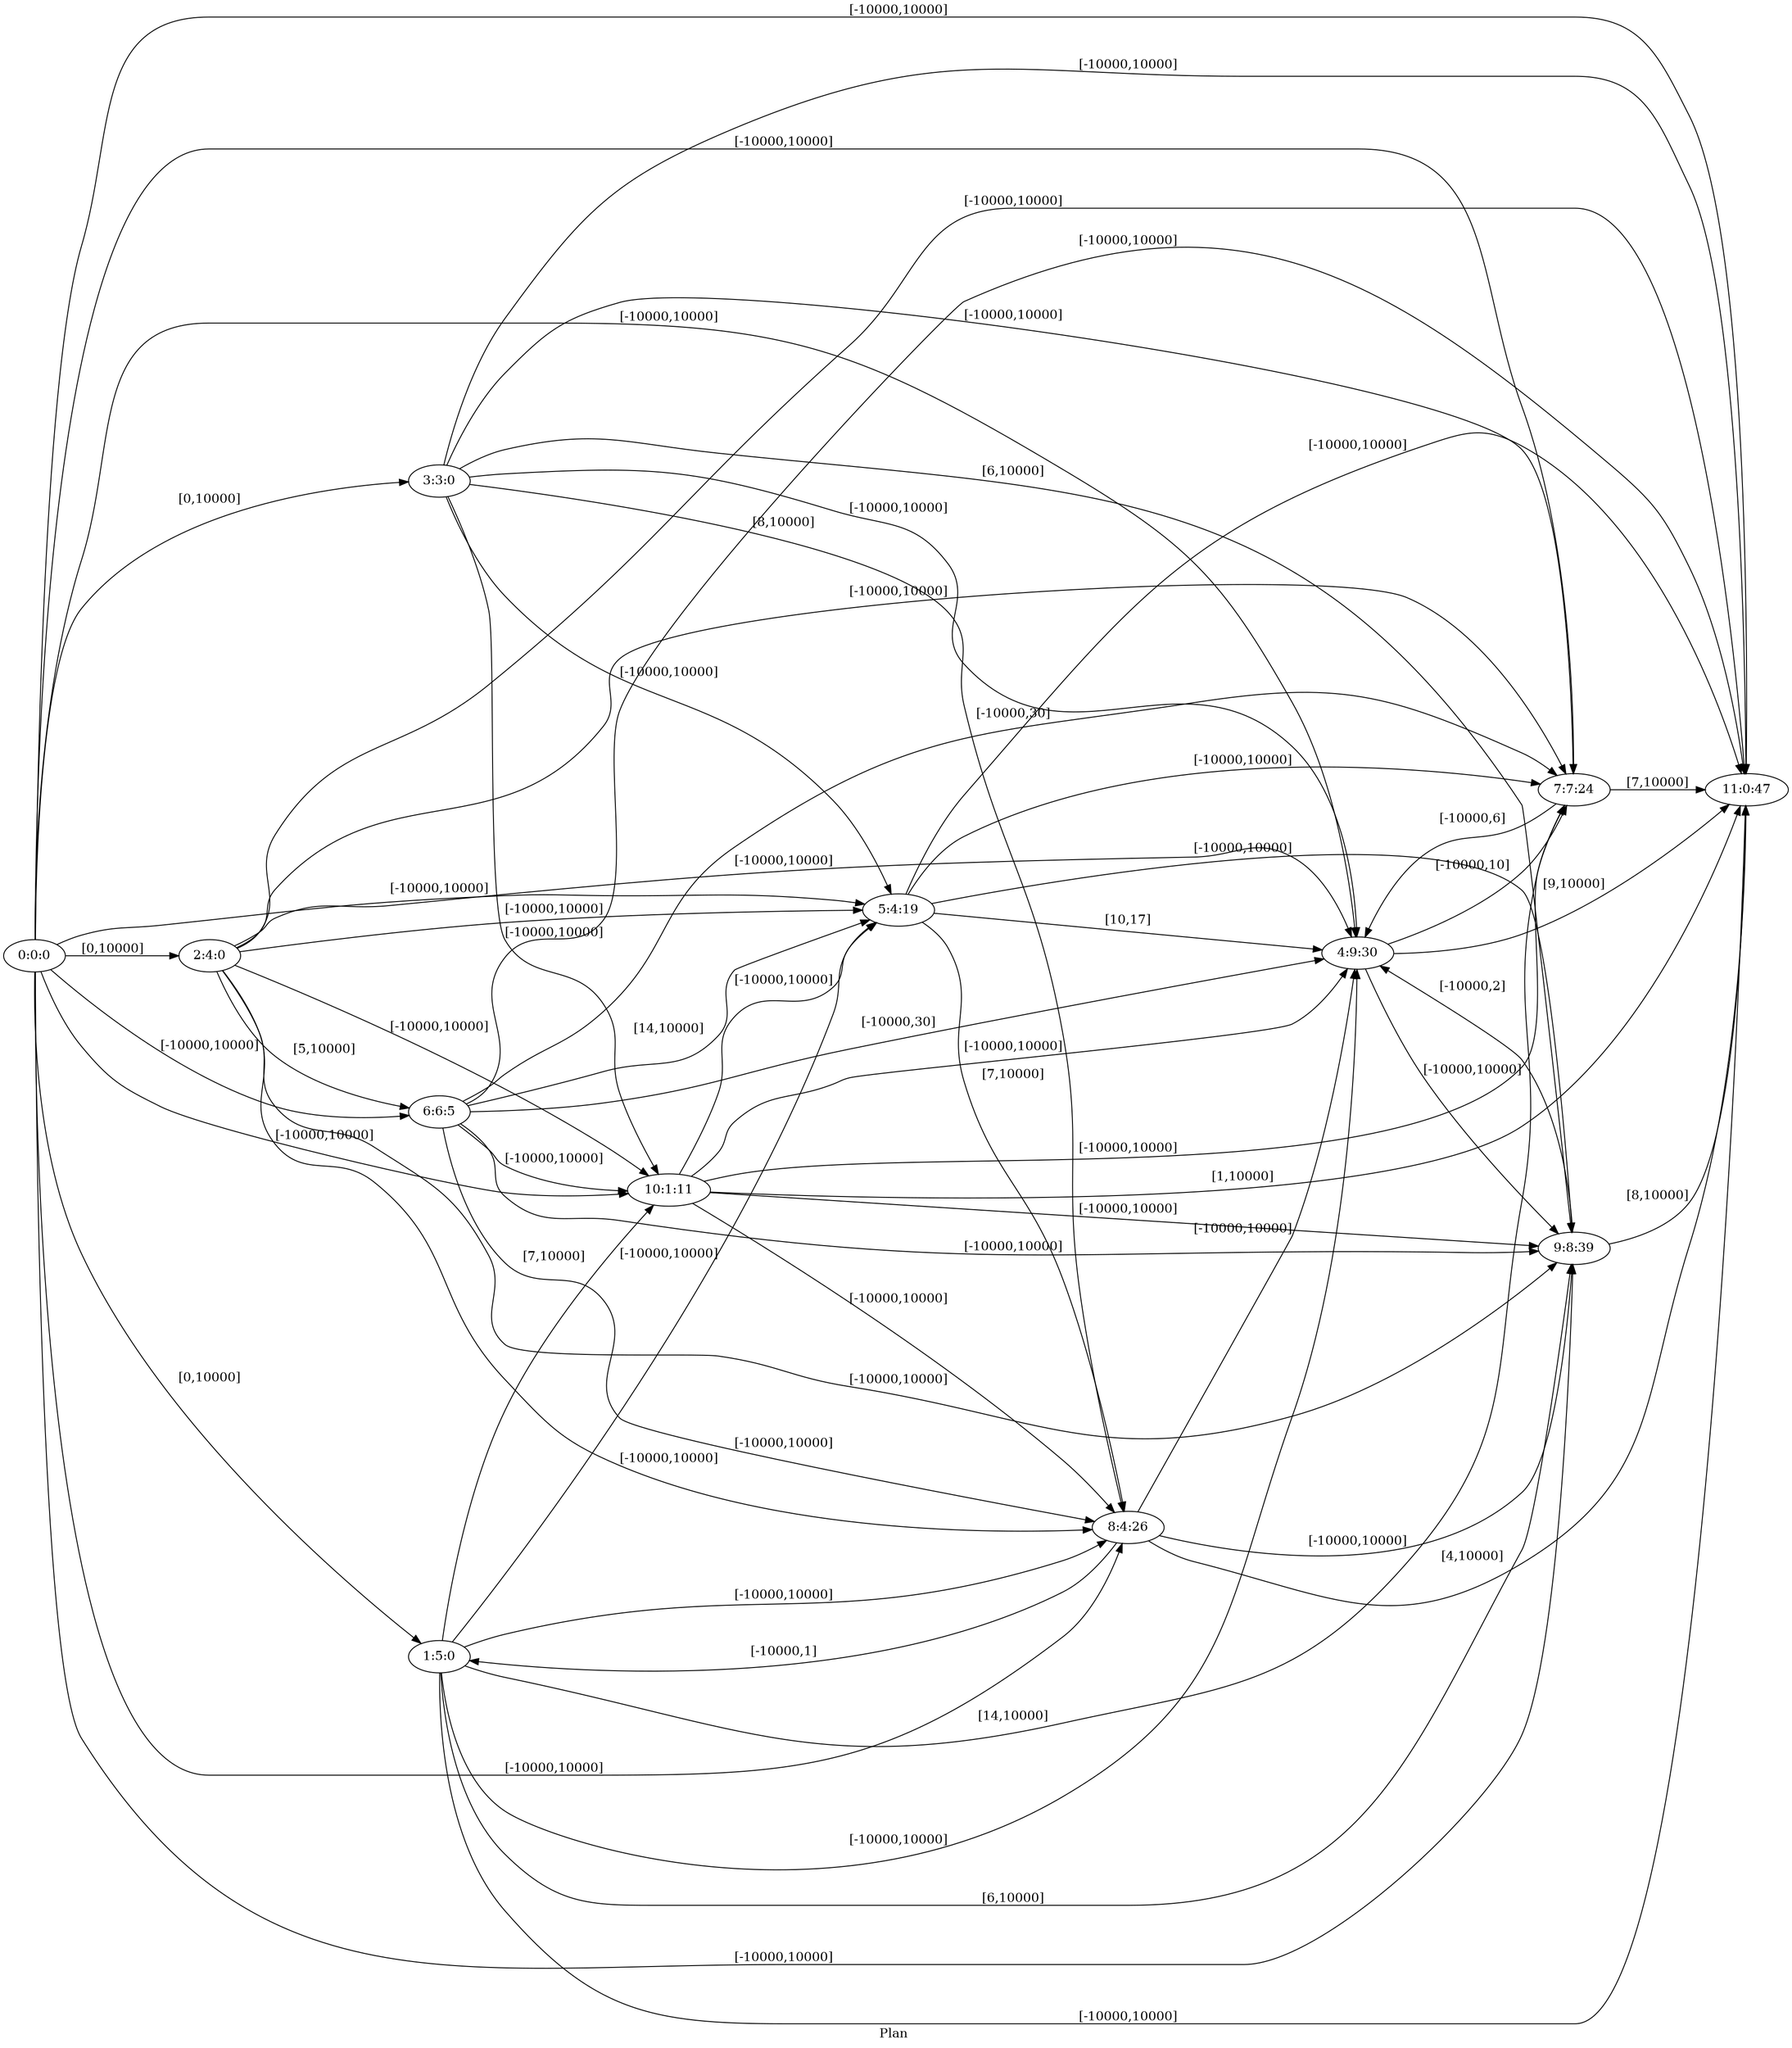 digraph G {
 rankdir = LR;
 nodesep = .45; 
 size = 30;
label="Plan ";
 fldt = 0.6243;
"0:0:0"->"1:5:0"[ label = "[0,10000]"];
"0:0:0"->"2:4:0"[ label = "[0,10000]"];
"0:0:0"->"3:3:0"[ label = "[0,10000]"];
"0:0:0"->"4:9:30"[ label = "[-10000,10000]"];
"0:0:0"->"5:4:19"[ label = "[-10000,10000]"];
"0:0:0"->"6:6:5"[ label = "[-10000,10000]"];
"0:0:0"->"7:7:24"[ label = "[-10000,10000]"];
"0:0:0"->"8:4:26"[ label = "[-10000,10000]"];
"0:0:0"->"9:8:39"[ label = "[-10000,10000]"];
"0:0:0"->"10:1:11"[ label = "[-10000,10000]"];
"0:0:0"->"11:0:47"[ label = "[-10000,10000]"];
"1:5:0"->"4:9:30"[ label = "[-10000,10000]"];
"1:5:0"->"5:4:19"[ label = "[-10000,10000]"];
"1:5:0"->"7:7:24"[ label = "[14,10000]"];
"1:5:0"->"8:4:26"[ label = "[-10000,10000]"];
"1:5:0"->"9:8:39"[ label = "[6,10000]"];
"1:5:0"->"10:1:11"[ label = "[7,10000]"];
"1:5:0"->"11:0:47"[ label = "[-10000,10000]"];
"2:4:0"->"4:9:30"[ label = "[-10000,10000]"];
"2:4:0"->"5:4:19"[ label = "[-10000,10000]"];
"2:4:0"->"6:6:5"[ label = "[5,10000]"];
"2:4:0"->"7:7:24"[ label = "[-10000,10000]"];
"2:4:0"->"8:4:26"[ label = "[-10000,10000]"];
"2:4:0"->"9:8:39"[ label = "[-10000,10000]"];
"2:4:0"->"10:1:11"[ label = "[-10000,10000]"];
"2:4:0"->"11:0:47"[ label = "[-10000,10000]"];
"3:3:0"->"4:9:30"[ label = "[-10000,10000]"];
"3:3:0"->"5:4:19"[ label = "[-10000,10000]"];
"3:3:0"->"7:7:24"[ label = "[-10000,10000]"];
"3:3:0"->"8:4:26"[ label = "[8,10000]"];
"3:3:0"->"9:8:39"[ label = "[6,10000]"];
"3:3:0"->"10:1:11"[ label = "[-10000,10000]"];
"3:3:0"->"11:0:47"[ label = "[-10000,10000]"];
"4:9:30"->"7:7:24"[ label = "[-10000,10]"];
"4:9:30"->"9:8:39"[ label = "[-10000,10000]"];
"4:9:30"->"11:0:47"[ label = "[9,10000]"];
"5:4:19"->"4:9:30"[ label = "[10,17]"];
"5:4:19"->"7:7:24"[ label = "[-10000,10000]"];
"5:4:19"->"8:4:26"[ label = "[7,10000]"];
"5:4:19"->"9:8:39"[ label = "[-10000,10000]"];
"5:4:19"->"11:0:47"[ label = "[-10000,10000]"];
"6:6:5"->"4:9:30"[ label = "[-10000,30]"];
"6:6:5"->"5:4:19"[ label = "[14,10000]"];
"6:6:5"->"7:7:24"[ label = "[-10000,30]"];
"6:6:5"->"8:4:26"[ label = "[-10000,10000]"];
"6:6:5"->"9:8:39"[ label = "[-10000,10000]"];
"6:6:5"->"10:1:11"[ label = "[-10000,10000]"];
"6:6:5"->"11:0:47"[ label = "[-10000,10000]"];
"7:7:24"->"4:9:30"[ label = "[-10000,6]"];
"7:7:24"->"11:0:47"[ label = "[7,10000]"];
"8:4:26"->"1:5:0"[ label = "[-10000,1]"];
"8:4:26"->"4:9:30"[ label = "[-10000,10000]"];
"8:4:26"->"9:8:39"[ label = "[-10000,10000]"];
"8:4:26"->"11:0:47"[ label = "[4,10000]"];
"9:8:39"->"4:9:30"[ label = "[-10000,2]"];
"9:8:39"->"11:0:47"[ label = "[8,10000]"];
"10:1:11"->"4:9:30"[ label = "[-10000,10000]"];
"10:1:11"->"5:4:19"[ label = "[-10000,10000]"];
"10:1:11"->"7:7:24"[ label = "[-10000,10000]"];
"10:1:11"->"8:4:26"[ label = "[-10000,10000]"];
"10:1:11"->"9:8:39"[ label = "[-10000,10000]"];
"10:1:11"->"11:0:47"[ label = "[1,10000]"];
}
